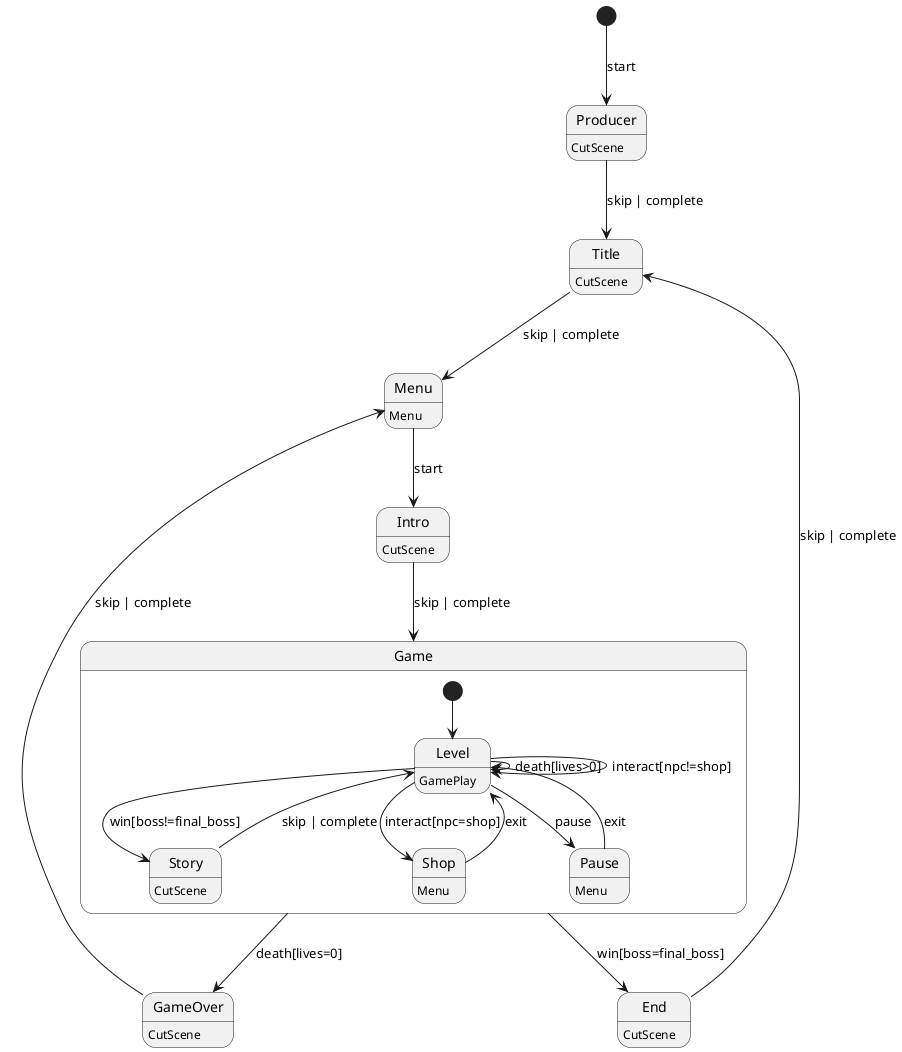 @startuml

[*] --> Producer : start

Producer --> Title : skip | complete

Title --> Menu : skip | complete

Menu --> Intro : start

Intro --> Game : skip | complete

Game --> GameOver : death[lives=0]
Game --> End : win[boss=final_boss]


GameOver --> Menu : skip | complete

End --> Title : skip | complete

state Game {
  [*] --> Level
  Level --> Story : win[boss!=final_boss]
  Level --> Shop : interact[npc=shop]
  Level --> Pause : pause
  Level --> Level : death[lives>0]
  Level --> Level : interact[npc!=shop]
  Pause --> Level : exit
  Shop --> Level : exit
  Story --> Level : skip | complete
}

Producer : CutScene
Title : CutScene
Menu : Menu
Intro : CutScene
Level : GamePlay
GameOver : CutScene
Shop : Menu
Story : CutScene
Pause : Menu
End : CutScene

@enduml
